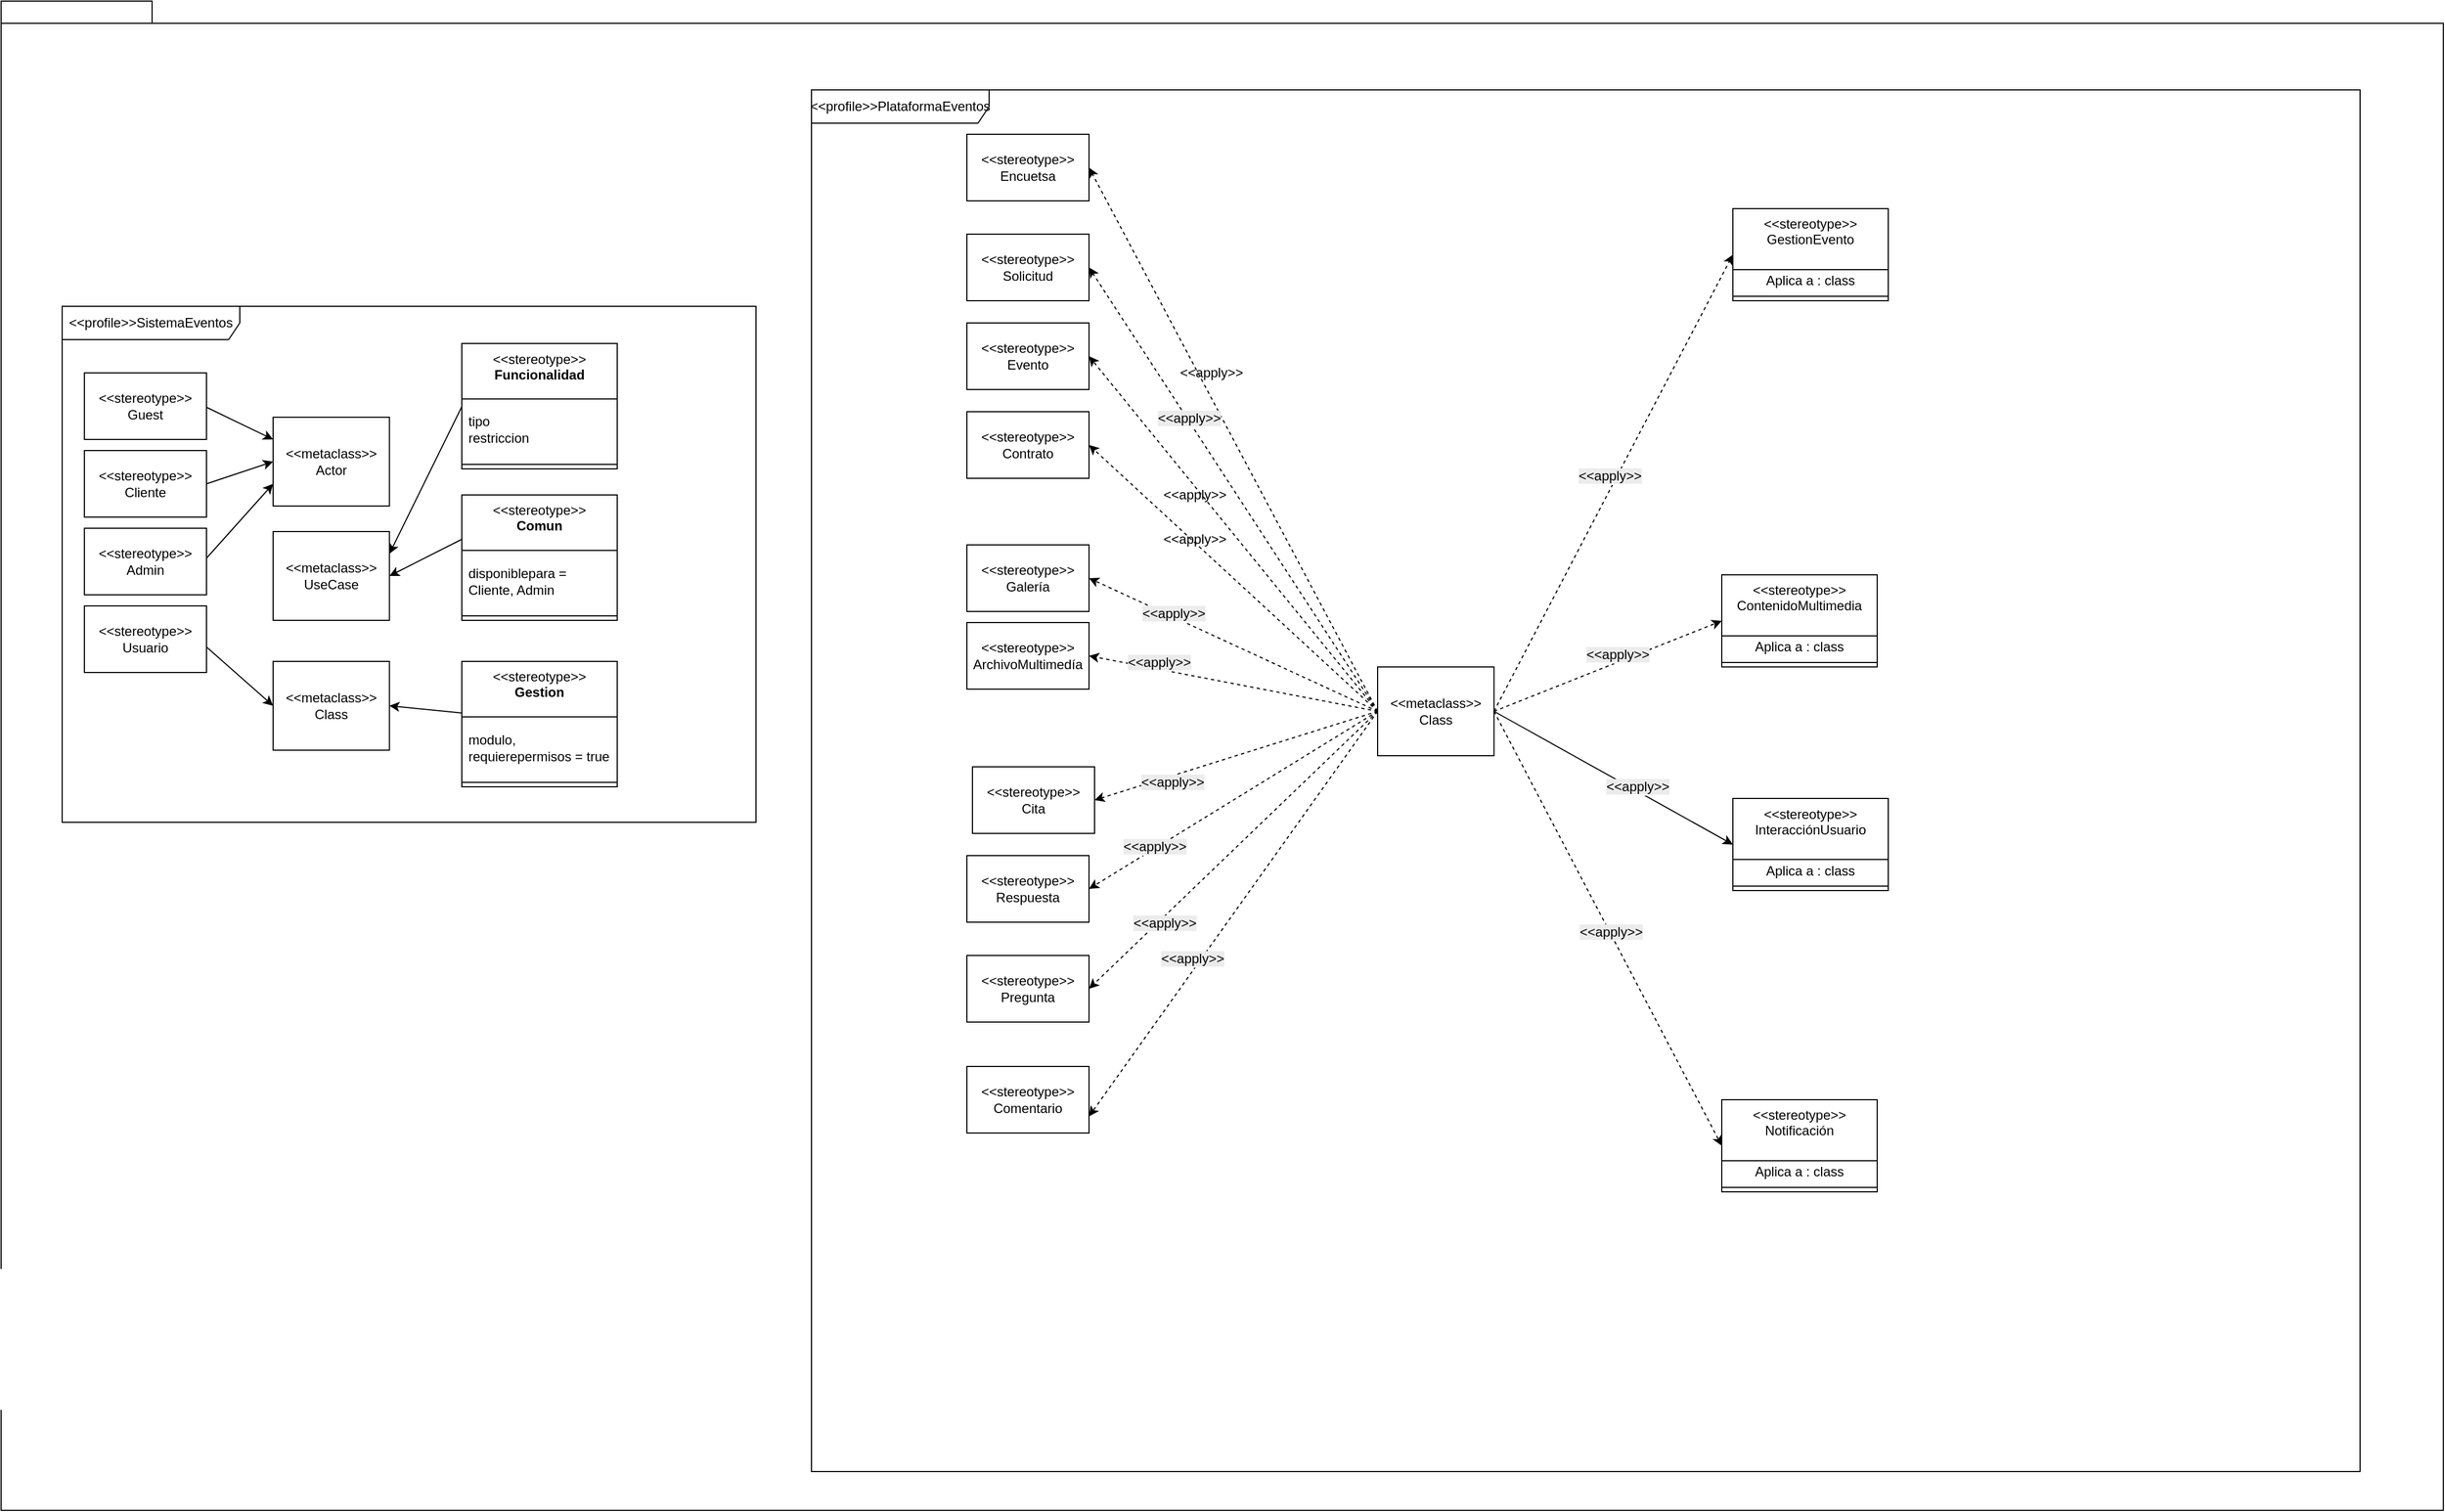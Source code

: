 <mxfile version="28.0.6">
  <diagram name="Page-1" id="srzabb6JrwGZ0LaROR4p">
    <mxGraphModel grid="1" page="0" gridSize="10" guides="1" tooltips="1" connect="1" arrows="1" fold="1" pageScale="1" pageWidth="1169" pageHeight="827" math="0" shadow="0">
      <root>
        <mxCell id="0" />
        <mxCell id="1" parent="0" />
        <mxCell id="8yzNOGZebGLm4kdmdn6U-31" value="" style="shape=folder;tabWidth=80;tabHeight=20;tabPosition=left;html=1;whiteSpace=wrap;align=center;" vertex="1" parent="1">
          <mxGeometry x="1800" y="310" width="2200" height="1360" as="geometry" />
        </mxCell>
        <mxCell id="pgveOLl8lyszOGQv-lTQ-9" value="&amp;lt;&amp;lt;profile&amp;gt;&amp;gt;PlataformaEventos" style="shape=umlFrame;whiteSpace=wrap;html=1;pointerEvents=0;recursiveResize=0;container=1;collapsible=0;width=160;" vertex="1" parent="1">
          <mxGeometry x="2530" y="390" width="1395" height="1245" as="geometry" />
        </mxCell>
        <mxCell id="pgveOLl8lyszOGQv-lTQ-10" value="&amp;lt;&amp;lt;stereotype&amp;gt;&amp;gt;&lt;br&gt;Solicitud" style="shape=rect;html=1;whiteSpace=wrap;align=center;" vertex="1" parent="pgveOLl8lyszOGQv-lTQ-9">
          <mxGeometry x="140" y="130" width="110" height="60" as="geometry" />
        </mxCell>
        <mxCell id="pgveOLl8lyszOGQv-lTQ-11" value="&amp;lt;&amp;lt;stereotype&amp;gt;&amp;gt;&lt;br&gt;Evento" style="shape=rect;html=1;whiteSpace=wrap;align=center;" vertex="1" parent="pgveOLl8lyszOGQv-lTQ-9">
          <mxGeometry x="140" y="210" width="110" height="60" as="geometry" />
        </mxCell>
        <mxCell id="pgveOLl8lyszOGQv-lTQ-12" value="&amp;lt;&amp;lt;stereotype&amp;gt;&amp;gt;&lt;br&gt;Contrato" style="shape=rect;html=1;whiteSpace=wrap;align=center;" vertex="1" parent="pgveOLl8lyszOGQv-lTQ-9">
          <mxGeometry x="140" y="290" width="110" height="60" as="geometry" />
        </mxCell>
        <mxCell id="pgveOLl8lyszOGQv-lTQ-13" value="&amp;lt;&amp;lt;stereotype&amp;gt;&amp;gt;&lt;br&gt;Galería" style="shape=rect;html=1;whiteSpace=wrap;align=center;" vertex="1" parent="pgveOLl8lyszOGQv-lTQ-9">
          <mxGeometry x="140" y="410" width="110" height="60" as="geometry" />
        </mxCell>
        <mxCell id="pgveOLl8lyszOGQv-lTQ-14" value="&amp;lt;&amp;lt;stereotype&amp;gt;&amp;gt;&lt;br&gt;ArchivoMultimedía" style="shape=rect;html=1;whiteSpace=wrap;align=center;" vertex="1" parent="pgveOLl8lyszOGQv-lTQ-9">
          <mxGeometry x="140" y="480" width="110" height="60" as="geometry" />
        </mxCell>
        <mxCell id="pgveOLl8lyszOGQv-lTQ-16" value="&amp;lt;&amp;lt;stereotype&amp;gt;&amp;gt;&lt;br&gt;Cita" style="shape=rect;html=1;whiteSpace=wrap;align=center;" vertex="1" parent="pgveOLl8lyszOGQv-lTQ-9">
          <mxGeometry x="145" y="610" width="110" height="60" as="geometry" />
        </mxCell>
        <mxCell id="pgveOLl8lyszOGQv-lTQ-17" value="&amp;lt;&amp;lt;stereotype&amp;gt;&amp;gt;&lt;br&gt;Pregunta" style="shape=rect;html=1;whiteSpace=wrap;align=center;" vertex="1" parent="pgveOLl8lyszOGQv-lTQ-9">
          <mxGeometry x="140" y="780" width="110" height="60" as="geometry" />
        </mxCell>
        <mxCell id="pgveOLl8lyszOGQv-lTQ-18" value="&amp;lt;&amp;lt;stereotype&amp;gt;&amp;gt;&lt;br&gt;Respuesta" style="shape=rect;html=1;whiteSpace=wrap;align=center;" vertex="1" parent="pgveOLl8lyszOGQv-lTQ-9">
          <mxGeometry x="140" y="690" width="110" height="60" as="geometry" />
        </mxCell>
        <mxCell id="pgveOLl8lyszOGQv-lTQ-21" value="&amp;lt;&amp;lt;stereotype&amp;gt;&amp;gt;&lt;br&gt;Comentario" style="shape=rect;html=1;whiteSpace=wrap;align=center;" vertex="1" parent="pgveOLl8lyszOGQv-lTQ-9">
          <mxGeometry x="140" y="880" width="110" height="60" as="geometry" />
        </mxCell>
        <mxCell id="pgveOLl8lyszOGQv-lTQ-22" style="rounded=0;orthogonalLoop=1;jettySize=auto;html=1;exitX=0;exitY=0.5;exitDx=0;exitDy=0;entryX=1;entryY=0.5;entryDx=0;entryDy=0;dashed=1;" edge="1" parent="pgveOLl8lyszOGQv-lTQ-9" source="pgveOLl8lyszOGQv-lTQ-33" target="pgveOLl8lyszOGQv-lTQ-34">
          <mxGeometry relative="1" as="geometry" />
        </mxCell>
        <mxCell id="pgveOLl8lyszOGQv-lTQ-23" style="rounded=0;orthogonalLoop=1;jettySize=auto;html=1;exitX=0;exitY=0.5;exitDx=0;exitDy=0;entryX=1;entryY=0.5;entryDx=0;entryDy=0;dashed=1;" edge="1" parent="pgveOLl8lyszOGQv-lTQ-9" source="pgveOLl8lyszOGQv-lTQ-33" target="pgveOLl8lyszOGQv-lTQ-10">
          <mxGeometry relative="1" as="geometry" />
        </mxCell>
        <mxCell id="8yzNOGZebGLm4kdmdn6U-27" value="&lt;span style=&quot;font-size: 12px; background-color: rgb(236, 236, 236);&quot;&gt;&amp;lt;&amp;lt;apply&amp;gt;&amp;gt;&lt;/span&gt;" style="edgeLabel;html=1;align=center;verticalAlign=middle;resizable=0;points=[];" connectable="0" vertex="1" parent="pgveOLl8lyszOGQv-lTQ-23">
          <mxGeometry x="0.315" y="-1" relative="1" as="geometry">
            <mxPoint y="-1" as="offset" />
          </mxGeometry>
        </mxCell>
        <mxCell id="pgveOLl8lyszOGQv-lTQ-24" style="rounded=0;orthogonalLoop=1;jettySize=auto;html=1;exitX=0;exitY=0.5;exitDx=0;exitDy=0;entryX=1;entryY=0.5;entryDx=0;entryDy=0;dashed=1;" edge="1" parent="pgveOLl8lyszOGQv-lTQ-9" source="pgveOLl8lyszOGQv-lTQ-33" target="pgveOLl8lyszOGQv-lTQ-11">
          <mxGeometry relative="1" as="geometry" />
        </mxCell>
        <mxCell id="pgveOLl8lyszOGQv-lTQ-25" style="rounded=0;orthogonalLoop=1;jettySize=auto;html=1;exitX=0;exitY=0.5;exitDx=0;exitDy=0;entryX=1;entryY=0.5;entryDx=0;entryDy=0;dashed=1;" edge="1" parent="pgveOLl8lyszOGQv-lTQ-9" source="pgveOLl8lyszOGQv-lTQ-33" target="pgveOLl8lyszOGQv-lTQ-12">
          <mxGeometry relative="1" as="geometry" />
        </mxCell>
        <mxCell id="pgveOLl8lyszOGQv-lTQ-26" style="rounded=0;orthogonalLoop=1;jettySize=auto;html=1;exitX=0;exitY=0.5;exitDx=0;exitDy=0;entryX=1;entryY=0.5;entryDx=0;entryDy=0;dashed=1;" edge="1" parent="pgveOLl8lyszOGQv-lTQ-9" source="pgveOLl8lyszOGQv-lTQ-33" target="pgveOLl8lyszOGQv-lTQ-13">
          <mxGeometry relative="1" as="geometry" />
        </mxCell>
        <mxCell id="8yzNOGZebGLm4kdmdn6U-20" value="&lt;span style=&quot;font-size: 12px; background-color: rgb(236, 236, 236);&quot;&gt;&amp;lt;&amp;lt;apply&amp;gt;&amp;gt;&lt;/span&gt;" style="edgeLabel;html=1;align=center;verticalAlign=middle;resizable=0;points=[];" connectable="0" vertex="1" parent="pgveOLl8lyszOGQv-lTQ-26">
          <mxGeometry x="0.427" y="-3" relative="1" as="geometry">
            <mxPoint as="offset" />
          </mxGeometry>
        </mxCell>
        <mxCell id="pgveOLl8lyszOGQv-lTQ-27" style="rounded=0;orthogonalLoop=1;jettySize=auto;html=1;exitX=0;exitY=0.5;exitDx=0;exitDy=0;entryX=1;entryY=0.5;entryDx=0;entryDy=0;dashed=1;" edge="1" parent="pgveOLl8lyszOGQv-lTQ-9" source="pgveOLl8lyszOGQv-lTQ-33" target="pgveOLl8lyszOGQv-lTQ-14">
          <mxGeometry relative="1" as="geometry" />
        </mxCell>
        <mxCell id="8yzNOGZebGLm4kdmdn6U-21" value="&lt;span style=&quot;font-size: 12px; background-color: rgb(236, 236, 236);&quot;&gt;&amp;lt;&amp;lt;apply&amp;gt;&amp;gt;&lt;/span&gt;" style="edgeLabel;html=1;align=center;verticalAlign=middle;resizable=0;points=[];" connectable="0" vertex="1" parent="pgveOLl8lyszOGQv-lTQ-27">
          <mxGeometry x="0.535" y="-6" relative="1" as="geometry">
            <mxPoint x="1" as="offset" />
          </mxGeometry>
        </mxCell>
        <mxCell id="pgveOLl8lyszOGQv-lTQ-28" style="rounded=0;orthogonalLoop=1;jettySize=auto;html=1;exitX=0;exitY=0.5;exitDx=0;exitDy=0;entryX=1;entryY=0.5;entryDx=0;entryDy=0;dashed=1;" edge="1" parent="pgveOLl8lyszOGQv-lTQ-9" source="pgveOLl8lyszOGQv-lTQ-33" target="pgveOLl8lyszOGQv-lTQ-16">
          <mxGeometry relative="1" as="geometry" />
        </mxCell>
        <mxCell id="8yzNOGZebGLm4kdmdn6U-22" value="&lt;span style=&quot;font-size: 12px; background-color: rgb(236, 236, 236);&quot;&gt;&amp;lt;&amp;lt;apply&amp;gt;&amp;gt;&lt;/span&gt;" style="edgeLabel;html=1;align=center;verticalAlign=middle;resizable=0;points=[];" connectable="0" vertex="1" parent="pgveOLl8lyszOGQv-lTQ-28">
          <mxGeometry x="0.475" y="5" relative="1" as="geometry">
            <mxPoint x="1" as="offset" />
          </mxGeometry>
        </mxCell>
        <mxCell id="pgveOLl8lyszOGQv-lTQ-29" style="rounded=0;orthogonalLoop=1;jettySize=auto;html=1;exitX=0;exitY=0.5;exitDx=0;exitDy=0;entryX=1;entryY=0.5;entryDx=0;entryDy=0;dashed=1;" edge="1" parent="pgveOLl8lyszOGQv-lTQ-9" source="pgveOLl8lyszOGQv-lTQ-33" target="pgveOLl8lyszOGQv-lTQ-18">
          <mxGeometry relative="1" as="geometry" />
        </mxCell>
        <mxCell id="8yzNOGZebGLm4kdmdn6U-23" value="&lt;span style=&quot;font-size: 12px; background-color: rgb(236, 236, 236);&quot;&gt;&amp;lt;&amp;lt;apply&amp;gt;&amp;gt;&lt;/span&gt;" style="edgeLabel;html=1;align=center;verticalAlign=middle;resizable=0;points=[];" connectable="0" vertex="1" parent="pgveOLl8lyszOGQv-lTQ-29">
          <mxGeometry x="0.537" y="-1" relative="1" as="geometry">
            <mxPoint x="-1" as="offset" />
          </mxGeometry>
        </mxCell>
        <mxCell id="pgveOLl8lyszOGQv-lTQ-30" style="rounded=0;orthogonalLoop=1;jettySize=auto;html=1;exitX=0;exitY=0.5;exitDx=0;exitDy=0;entryX=1;entryY=0.5;entryDx=0;entryDy=0;dashed=1;" edge="1" parent="pgveOLl8lyszOGQv-lTQ-9" source="pgveOLl8lyszOGQv-lTQ-33" target="pgveOLl8lyszOGQv-lTQ-17">
          <mxGeometry relative="1" as="geometry" />
        </mxCell>
        <mxCell id="8yzNOGZebGLm4kdmdn6U-24" value="&lt;span style=&quot;font-size: 12px; background-color: rgb(236, 236, 236);&quot;&gt;&amp;lt;&amp;lt;apply&amp;gt;&amp;gt;&lt;/span&gt;" style="edgeLabel;html=1;align=center;verticalAlign=middle;resizable=0;points=[];" connectable="0" vertex="1" parent="pgveOLl8lyszOGQv-lTQ-30">
          <mxGeometry x="0.497" y="3" relative="1" as="geometry">
            <mxPoint y="1" as="offset" />
          </mxGeometry>
        </mxCell>
        <mxCell id="pgveOLl8lyszOGQv-lTQ-32" style="rounded=0;orthogonalLoop=1;jettySize=auto;html=1;exitX=0;exitY=0.5;exitDx=0;exitDy=0;entryX=1;entryY=0.75;entryDx=0;entryDy=0;dashed=1;" edge="1" parent="pgveOLl8lyszOGQv-lTQ-9" source="pgveOLl8lyszOGQv-lTQ-33" target="pgveOLl8lyszOGQv-lTQ-21">
          <mxGeometry relative="1" as="geometry" />
        </mxCell>
        <mxCell id="8yzNOGZebGLm4kdmdn6U-26" value="&lt;span style=&quot;font-size: 12px; background-color: rgb(236, 236, 236);&quot;&gt;&amp;lt;&amp;lt;apply&amp;gt;&amp;gt;&lt;/span&gt;" style="edgeLabel;html=1;align=center;verticalAlign=middle;resizable=0;points=[];" connectable="0" vertex="1" parent="pgveOLl8lyszOGQv-lTQ-32">
          <mxGeometry x="0.249" y="-7" relative="1" as="geometry">
            <mxPoint x="1" y="-1" as="offset" />
          </mxGeometry>
        </mxCell>
        <mxCell id="8yzNOGZebGLm4kdmdn6U-2" style="rounded=0;orthogonalLoop=1;jettySize=auto;html=1;exitX=1;exitY=0.5;exitDx=0;exitDy=0;entryX=0;entryY=0.5;entryDx=0;entryDy=0;dashed=1;" edge="1" parent="pgveOLl8lyszOGQv-lTQ-9" source="pgveOLl8lyszOGQv-lTQ-33" target="pgveOLl8lyszOGQv-lTQ-35">
          <mxGeometry relative="1" as="geometry" />
        </mxCell>
        <mxCell id="8yzNOGZebGLm4kdmdn6U-16" value="&lt;span style=&quot;font-size: 12px; background-color: rgb(236, 236, 236);&quot;&gt;&amp;lt;&amp;lt;apply&amp;gt;&amp;gt;&lt;/span&gt;" style="edgeLabel;html=1;align=center;verticalAlign=middle;resizable=0;points=[];" connectable="0" vertex="1" parent="8yzNOGZebGLm4kdmdn6U-2">
          <mxGeometry x="0.017" y="6" relative="1" as="geometry">
            <mxPoint as="offset" />
          </mxGeometry>
        </mxCell>
        <mxCell id="8yzNOGZebGLm4kdmdn6U-3" style="rounded=0;orthogonalLoop=1;jettySize=auto;html=1;exitX=1;exitY=0.5;exitDx=0;exitDy=0;entryX=0;entryY=0.5;entryDx=0;entryDy=0;dashed=1;" edge="1" parent="pgveOLl8lyszOGQv-lTQ-9" source="pgveOLl8lyszOGQv-lTQ-33" target="pgveOLl8lyszOGQv-lTQ-38">
          <mxGeometry relative="1" as="geometry" />
        </mxCell>
        <mxCell id="8yzNOGZebGLm4kdmdn6U-17" value="&lt;span style=&quot;font-size: 12px; background-color: rgb(236, 236, 236);&quot;&gt;&amp;lt;&amp;lt;apply&amp;gt;&amp;gt;&lt;/span&gt;" style="edgeLabel;html=1;align=center;verticalAlign=middle;resizable=0;points=[];" connectable="0" vertex="1" parent="8yzNOGZebGLm4kdmdn6U-3">
          <mxGeometry x="0.106" y="7" relative="1" as="geometry">
            <mxPoint as="offset" />
          </mxGeometry>
        </mxCell>
        <mxCell id="8yzNOGZebGLm4kdmdn6U-4" style="rounded=0;orthogonalLoop=1;jettySize=auto;html=1;exitX=1;exitY=0.5;exitDx=0;exitDy=0;entryX=0;entryY=0.5;entryDx=0;entryDy=0;" edge="1" parent="pgveOLl8lyszOGQv-lTQ-9" source="pgveOLl8lyszOGQv-lTQ-33" target="pgveOLl8lyszOGQv-lTQ-6">
          <mxGeometry relative="1" as="geometry" />
        </mxCell>
        <mxCell id="8yzNOGZebGLm4kdmdn6U-19" value="&lt;span style=&quot;font-size: 12px; background-color: rgb(236, 236, 236);&quot;&gt;&amp;lt;&amp;lt;apply&amp;gt;&amp;gt;&lt;/span&gt;" style="edgeLabel;html=1;align=center;verticalAlign=middle;resizable=0;points=[];" connectable="0" vertex="1" parent="8yzNOGZebGLm4kdmdn6U-4">
          <mxGeometry x="0.182" y="3" relative="1" as="geometry">
            <mxPoint as="offset" />
          </mxGeometry>
        </mxCell>
        <mxCell id="8yzNOGZebGLm4kdmdn6U-5" style="rounded=0;orthogonalLoop=1;jettySize=auto;html=1;exitX=1;exitY=0.5;exitDx=0;exitDy=0;entryX=0;entryY=0.5;entryDx=0;entryDy=0;dashed=1;" edge="1" parent="pgveOLl8lyszOGQv-lTQ-9" source="pgveOLl8lyszOGQv-lTQ-33" target="gjkLMIGGu2WaTFzSfw1N-93">
          <mxGeometry relative="1" as="geometry" />
        </mxCell>
        <mxCell id="8yzNOGZebGLm4kdmdn6U-18" value="&lt;span style=&quot;font-size: 12px; background-color: rgb(236, 236, 236);&quot;&gt;&amp;lt;&amp;lt;apply&amp;gt;&amp;gt;&lt;/span&gt;" style="edgeLabel;html=1;align=center;verticalAlign=middle;resizable=0;points=[];" connectable="0" vertex="1" parent="8yzNOGZebGLm4kdmdn6U-5">
          <mxGeometry x="0.018" y="1" relative="1" as="geometry">
            <mxPoint as="offset" />
          </mxGeometry>
        </mxCell>
        <mxCell id="pgveOLl8lyszOGQv-lTQ-41" value="&amp;lt;&amp;lt;apply&amp;gt;&amp;gt;" style="text;html=1;align=center;verticalAlign=middle;resizable=0;points=[];autosize=1;strokeColor=none;fillColor=none;" vertex="1" parent="pgveOLl8lyszOGQv-lTQ-9">
          <mxGeometry x="320" y="240" width="80" height="30" as="geometry" />
        </mxCell>
        <mxCell id="pgveOLl8lyszOGQv-lTQ-34" value="&amp;lt;&amp;lt;stereotype&amp;gt;&amp;gt;&lt;br&gt;Encuetsa" style="shape=rect;html=1;whiteSpace=wrap;align=center;" vertex="1" parent="pgveOLl8lyszOGQv-lTQ-9">
          <mxGeometry x="140" y="40" width="110" height="60" as="geometry" />
        </mxCell>
        <mxCell id="pgveOLl8lyszOGQv-lTQ-35" value="&amp;lt;&amp;lt;stereotype&amp;gt;&amp;gt;&lt;br&gt;GestionEvento" style="swimlane;fontStyle=0;align=center;verticalAlign=top;childLayout=stackLayout;horizontal=1;startSize=55;horizontalStack=0;resizeParent=1;resizeParentMax=0;resizeLast=0;collapsible=0;marginBottom=0;html=1;whiteSpace=wrap;" vertex="1" parent="pgveOLl8lyszOGQv-lTQ-9">
          <mxGeometry x="830" y="107" width="140" height="83" as="geometry" />
        </mxCell>
        <mxCell id="pgveOLl8lyszOGQv-lTQ-36" value="Aplica a : class" style="text;html=1;strokeColor=none;fillColor=none;align=center;verticalAlign=middle;spacingLeft=4;spacingRight=4;overflow=hidden;rotatable=0;points=[[0,0.5],[1,0.5]];portConstraint=eastwest;whiteSpace=wrap;" vertex="1" parent="pgveOLl8lyszOGQv-lTQ-35">
          <mxGeometry y="55" width="140" height="20" as="geometry" />
        </mxCell>
        <mxCell id="pgveOLl8lyszOGQv-lTQ-37" value="" style="line;strokeWidth=1;fillColor=none;align=left;verticalAlign=middle;spacingTop=-1;spacingLeft=3;spacingRight=3;rotatable=0;labelPosition=right;points=[];portConstraint=eastwest;" vertex="1" parent="pgveOLl8lyszOGQv-lTQ-35">
          <mxGeometry y="75" width="140" height="8" as="geometry" />
        </mxCell>
        <mxCell id="pgveOLl8lyszOGQv-lTQ-38" value="&amp;lt;&amp;lt;stereotype&amp;gt;&amp;gt;&lt;br&gt;ContenidoMultimedia" style="swimlane;fontStyle=0;align=center;verticalAlign=top;childLayout=stackLayout;horizontal=1;startSize=55;horizontalStack=0;resizeParent=1;resizeParentMax=0;resizeLast=0;collapsible=0;marginBottom=0;html=1;whiteSpace=wrap;" vertex="1" parent="pgveOLl8lyszOGQv-lTQ-9">
          <mxGeometry x="820" y="437" width="140" height="83" as="geometry" />
        </mxCell>
        <mxCell id="pgveOLl8lyszOGQv-lTQ-39" value="Aplica a : class" style="text;html=1;strokeColor=none;fillColor=none;align=center;verticalAlign=middle;spacingLeft=4;spacingRight=4;overflow=hidden;rotatable=0;points=[[0,0.5],[1,0.5]];portConstraint=eastwest;whiteSpace=wrap;" vertex="1" parent="pgveOLl8lyszOGQv-lTQ-38">
          <mxGeometry y="55" width="140" height="20" as="geometry" />
        </mxCell>
        <mxCell id="pgveOLl8lyszOGQv-lTQ-40" value="" style="line;strokeWidth=1;fillColor=none;align=left;verticalAlign=middle;spacingTop=-1;spacingLeft=3;spacingRight=3;rotatable=0;labelPosition=right;points=[];portConstraint=eastwest;" vertex="1" parent="pgveOLl8lyszOGQv-lTQ-38">
          <mxGeometry y="75" width="140" height="8" as="geometry" />
        </mxCell>
        <mxCell id="pgveOLl8lyszOGQv-lTQ-6" value="&amp;lt;&amp;lt;stereotype&amp;gt;&amp;gt;&lt;br&gt;InteracciónUsuario" style="swimlane;fontStyle=0;align=center;verticalAlign=top;childLayout=stackLayout;horizontal=1;startSize=55;horizontalStack=0;resizeParent=1;resizeParentMax=0;resizeLast=0;collapsible=0;marginBottom=0;html=1;whiteSpace=wrap;" vertex="1" parent="pgveOLl8lyszOGQv-lTQ-9">
          <mxGeometry x="830" y="638.5" width="140" height="83" as="geometry" />
        </mxCell>
        <mxCell id="pgveOLl8lyszOGQv-lTQ-7" value="Aplica a : class" style="text;html=1;strokeColor=none;fillColor=none;align=center;verticalAlign=middle;spacingLeft=4;spacingRight=4;overflow=hidden;rotatable=0;points=[[0,0.5],[1,0.5]];portConstraint=eastwest;whiteSpace=wrap;" vertex="1" parent="pgveOLl8lyszOGQv-lTQ-6">
          <mxGeometry y="55" width="140" height="20" as="geometry" />
        </mxCell>
        <mxCell id="pgveOLl8lyszOGQv-lTQ-8" value="" style="line;strokeWidth=1;fillColor=none;align=left;verticalAlign=middle;spacingTop=-1;spacingLeft=3;spacingRight=3;rotatable=0;labelPosition=right;points=[];portConstraint=eastwest;" vertex="1" parent="pgveOLl8lyszOGQv-lTQ-6">
          <mxGeometry y="75" width="140" height="8" as="geometry" />
        </mxCell>
        <mxCell id="gjkLMIGGu2WaTFzSfw1N-93" value="&amp;lt;&amp;lt;stereotype&amp;gt;&amp;gt;&lt;br&gt;Notificación" style="swimlane;fontStyle=0;align=center;verticalAlign=top;childLayout=stackLayout;horizontal=1;startSize=55;horizontalStack=0;resizeParent=1;resizeParentMax=0;resizeLast=0;collapsible=0;marginBottom=0;html=1;whiteSpace=wrap;" vertex="1" parent="pgveOLl8lyszOGQv-lTQ-9">
          <mxGeometry x="820" y="910" width="140" height="83" as="geometry" />
        </mxCell>
        <mxCell id="gjkLMIGGu2WaTFzSfw1N-94" value="Aplica a : class" style="text;html=1;strokeColor=none;fillColor=none;align=center;verticalAlign=middle;spacingLeft=4;spacingRight=4;overflow=hidden;rotatable=0;points=[[0,0.5],[1,0.5]];portConstraint=eastwest;whiteSpace=wrap;" vertex="1" parent="gjkLMIGGu2WaTFzSfw1N-93">
          <mxGeometry y="55" width="140" height="20" as="geometry" />
        </mxCell>
        <mxCell id="gjkLMIGGu2WaTFzSfw1N-98" value="" style="line;strokeWidth=1;fillColor=none;align=left;verticalAlign=middle;spacingTop=-1;spacingLeft=3;spacingRight=3;rotatable=0;labelPosition=right;points=[];portConstraint=eastwest;" vertex="1" parent="gjkLMIGGu2WaTFzSfw1N-93">
          <mxGeometry y="75" width="140" height="8" as="geometry" />
        </mxCell>
        <mxCell id="pgveOLl8lyszOGQv-lTQ-33" value="&amp;lt;&amp;lt;metaclass&amp;gt;&amp;gt;&lt;br&gt;Class" style="shape=rect;html=1;whiteSpace=wrap;align=center;" vertex="1" parent="pgveOLl8lyszOGQv-lTQ-9">
          <mxGeometry x="510" y="520" width="104.813" height="80" as="geometry" />
        </mxCell>
        <mxCell id="8yzNOGZebGLm4kdmdn6U-7" value="&amp;lt;&amp;lt;apply&amp;gt;&amp;gt;" style="text;html=1;align=center;verticalAlign=middle;resizable=0;points=[];autosize=1;strokeColor=none;fillColor=none;" vertex="1" parent="pgveOLl8lyszOGQv-lTQ-9">
          <mxGeometry x="305" y="390" width="80" height="30" as="geometry" />
        </mxCell>
        <mxCell id="8yzNOGZebGLm4kdmdn6U-10" value="&amp;lt;&amp;lt;apply&amp;gt;&amp;gt;" style="text;html=1;align=center;verticalAlign=middle;resizable=0;points=[];autosize=1;strokeColor=none;fillColor=none;" vertex="1" parent="pgveOLl8lyszOGQv-lTQ-9">
          <mxGeometry x="305" y="350" width="80" height="30" as="geometry" />
        </mxCell>
        <mxCell id="gjkLMIGGu2WaTFzSfw1N-7" value="&amp;lt;&amp;lt;profile&amp;gt;&amp;gt;SistemaEventos" style="shape=umlFrame;whiteSpace=wrap;html=1;pointerEvents=0;recursiveResize=0;container=1;collapsible=0;width=160;" vertex="1" parent="pgveOLl8lyszOGQv-lTQ-9">
          <mxGeometry x="-675" y="195" width="625" height="465" as="geometry" />
        </mxCell>
        <mxCell id="gjkLMIGGu2WaTFzSfw1N-13" value="&amp;lt;&amp;lt;stereotype&amp;gt;&amp;gt;&lt;br&gt;Usuario" style="shape=rect;html=1;whiteSpace=wrap;align=center;" vertex="1" parent="gjkLMIGGu2WaTFzSfw1N-7">
          <mxGeometry x="20" y="270" width="110" height="60" as="geometry" />
        </mxCell>
        <mxCell id="gjkLMIGGu2WaTFzSfw1N-14" value="&amp;lt;&amp;lt;stereotype&amp;gt;&amp;gt;&lt;br&gt;&lt;b&gt;Funcionalidad&lt;/b&gt;" style="swimlane;fontStyle=0;align=center;verticalAlign=top;childLayout=stackLayout;horizontal=1;startSize=50;horizontalStack=0;resizeParent=1;resizeParentMax=0;resizeLast=0;collapsible=0;marginBottom=0;html=1;whiteSpace=wrap;" vertex="1" parent="gjkLMIGGu2WaTFzSfw1N-7">
          <mxGeometry x="360" y="33.5" width="140" height="113" as="geometry" />
        </mxCell>
        <mxCell id="gjkLMIGGu2WaTFzSfw1N-16" value="tipo&lt;br&gt;restriccion" style="text;html=1;strokeColor=none;fillColor=none;align=left;verticalAlign=middle;spacingLeft=4;spacingRight=4;overflow=hidden;rotatable=0;points=[[0,0.5],[1,0.5]];portConstraint=eastwest;whiteSpace=wrap;" vertex="1" parent="gjkLMIGGu2WaTFzSfw1N-14">
          <mxGeometry y="50" width="140" height="55" as="geometry" />
        </mxCell>
        <mxCell id="gjkLMIGGu2WaTFzSfw1N-19" value="" style="line;strokeWidth=1;fillColor=none;align=left;verticalAlign=middle;spacingTop=-1;spacingLeft=3;spacingRight=3;rotatable=0;labelPosition=right;points=[];portConstraint=eastwest;" vertex="1" parent="gjkLMIGGu2WaTFzSfw1N-14">
          <mxGeometry y="105" width="140" height="8" as="geometry" />
        </mxCell>
        <mxCell id="gjkLMIGGu2WaTFzSfw1N-22" value="&amp;lt;&amp;lt;stereotype&amp;gt;&amp;gt;&lt;br&gt;Guest" style="shape=rect;html=1;whiteSpace=wrap;align=center;" vertex="1" parent="gjkLMIGGu2WaTFzSfw1N-7">
          <mxGeometry x="20" y="60" width="110" height="60" as="geometry" />
        </mxCell>
        <mxCell id="gjkLMIGGu2WaTFzSfw1N-23" value="&amp;lt;&amp;lt;stereotype&amp;gt;&amp;gt;&lt;br&gt;Cliente" style="shape=rect;html=1;whiteSpace=wrap;align=center;" vertex="1" parent="gjkLMIGGu2WaTFzSfw1N-7">
          <mxGeometry x="20" y="130" width="110" height="60" as="geometry" />
        </mxCell>
        <mxCell id="gjkLMIGGu2WaTFzSfw1N-24" value="&amp;lt;&amp;lt;stereotype&amp;gt;&amp;gt;&lt;br&gt;Admin" style="shape=rect;html=1;whiteSpace=wrap;align=center;" vertex="1" parent="gjkLMIGGu2WaTFzSfw1N-7">
          <mxGeometry x="20.0" y="200" width="110" height="60" as="geometry" />
        </mxCell>
        <mxCell id="gjkLMIGGu2WaTFzSfw1N-9" value="&amp;lt;&amp;lt;metaclass&amp;gt;&amp;gt;&lt;br&gt;UseCase" style="shape=rect;html=1;whiteSpace=wrap;align=center;" vertex="1" parent="gjkLMIGGu2WaTFzSfw1N-7">
          <mxGeometry x="190" y="203" width="104.813" height="80" as="geometry" />
        </mxCell>
        <mxCell id="gjkLMIGGu2WaTFzSfw1N-12" value="&amp;lt;&amp;lt;metaclass&amp;gt;&amp;gt;&lt;br&gt;Actor" style="shape=rect;html=1;whiteSpace=wrap;align=center;" vertex="1" parent="gjkLMIGGu2WaTFzSfw1N-7">
          <mxGeometry x="190" y="100" width="104.813" height="80" as="geometry" />
        </mxCell>
        <mxCell id="gjkLMIGGu2WaTFzSfw1N-37" value="&amp;lt;&amp;lt;stereotype&amp;gt;&amp;gt;&lt;br&gt;&lt;b&gt;Comun&lt;/b&gt;" style="swimlane;fontStyle=0;align=center;verticalAlign=top;childLayout=stackLayout;horizontal=1;startSize=50;horizontalStack=0;resizeParent=1;resizeParentMax=0;resizeLast=0;collapsible=0;marginBottom=0;html=1;whiteSpace=wrap;" vertex="1" parent="gjkLMIGGu2WaTFzSfw1N-7">
          <mxGeometry x="360" y="170" width="140" height="113" as="geometry" />
        </mxCell>
        <mxCell id="gjkLMIGGu2WaTFzSfw1N-38" value="disponiblepara = Cliente, Admin&amp;nbsp;" style="text;html=1;strokeColor=none;fillColor=none;align=left;verticalAlign=middle;spacingLeft=4;spacingRight=4;overflow=hidden;rotatable=0;points=[[0,0.5],[1,0.5]];portConstraint=eastwest;whiteSpace=wrap;" vertex="1" parent="gjkLMIGGu2WaTFzSfw1N-37">
          <mxGeometry y="50" width="140" height="55" as="geometry" />
        </mxCell>
        <mxCell id="gjkLMIGGu2WaTFzSfw1N-39" value="" style="line;strokeWidth=1;fillColor=none;align=left;verticalAlign=middle;spacingTop=-1;spacingLeft=3;spacingRight=3;rotatable=0;labelPosition=right;points=[];portConstraint=eastwest;" vertex="1" parent="gjkLMIGGu2WaTFzSfw1N-37">
          <mxGeometry y="105" width="140" height="8" as="geometry" />
        </mxCell>
        <mxCell id="-F7DVWzlhFf9bEwyfTAT-7" value="" style="endArrow=classic;html=1;rounded=0;entryX=0;entryY=0.5;entryDx=0;entryDy=0;exitX=1;exitY=0.5;exitDx=0;exitDy=0;" edge="1" parent="gjkLMIGGu2WaTFzSfw1N-7" source="gjkLMIGGu2WaTFzSfw1N-23" target="gjkLMIGGu2WaTFzSfw1N-12">
          <mxGeometry width="50" height="50" relative="1" as="geometry">
            <mxPoint x="140" y="180" as="sourcePoint" />
            <mxPoint x="190" y="130" as="targetPoint" />
          </mxGeometry>
        </mxCell>
        <mxCell id="-F7DVWzlhFf9bEwyfTAT-9" value="" style="endArrow=classic;html=1;rounded=0;entryX=0;entryY=0.25;entryDx=0;entryDy=0;" edge="1" parent="gjkLMIGGu2WaTFzSfw1N-7" target="gjkLMIGGu2WaTFzSfw1N-12">
          <mxGeometry width="50" height="50" relative="1" as="geometry">
            <mxPoint x="130" y="91" as="sourcePoint" />
            <mxPoint x="210" y="50" as="targetPoint" />
          </mxGeometry>
        </mxCell>
        <mxCell id="-F7DVWzlhFf9bEwyfTAT-11" value="" style="endArrow=classic;html=1;rounded=0;entryX=0;entryY=0.75;entryDx=0;entryDy=0;" edge="1" parent="gjkLMIGGu2WaTFzSfw1N-7" target="gjkLMIGGu2WaTFzSfw1N-12">
          <mxGeometry width="50" height="50" relative="1" as="geometry">
            <mxPoint x="130" y="227" as="sourcePoint" />
            <mxPoint x="210" y="186" as="targetPoint" />
          </mxGeometry>
        </mxCell>
        <mxCell id="-F7DVWzlhFf9bEwyfTAT-12" value="" style="endArrow=classic;html=1;rounded=0;entryX=1;entryY=0.25;entryDx=0;entryDy=0;" edge="1" parent="gjkLMIGGu2WaTFzSfw1N-7" target="gjkLMIGGu2WaTFzSfw1N-9">
          <mxGeometry width="50" height="50" relative="1" as="geometry">
            <mxPoint x="360" y="90.5" as="sourcePoint" />
            <mxPoint x="210" y="33.5" as="targetPoint" />
          </mxGeometry>
        </mxCell>
        <mxCell id="-F7DVWzlhFf9bEwyfTAT-15" value="" style="endArrow=classic;html=1;rounded=0;entryX=1;entryY=0.5;entryDx=0;entryDy=0;" edge="1" parent="gjkLMIGGu2WaTFzSfw1N-7" target="gjkLMIGGu2WaTFzSfw1N-9">
          <mxGeometry width="50" height="50" relative="1" as="geometry">
            <mxPoint x="360" y="210" as="sourcePoint" />
            <mxPoint x="295" y="339.5" as="targetPoint" />
          </mxGeometry>
        </mxCell>
        <mxCell id="gjkLMIGGu2WaTFzSfw1N-11" value="&amp;lt;&amp;lt;metaclass&amp;gt;&amp;gt;&lt;br&gt;Class" style="shape=rect;html=1;whiteSpace=wrap;align=center;" vertex="1" parent="gjkLMIGGu2WaTFzSfw1N-7">
          <mxGeometry x="190" y="320" width="104.813" height="80" as="geometry" />
        </mxCell>
        <mxCell id="gjkLMIGGu2WaTFzSfw1N-40" value="&amp;lt;&amp;lt;stereotype&amp;gt;&amp;gt;&lt;br&gt;&lt;b&gt;Gestion&lt;/b&gt;" style="swimlane;fontStyle=0;align=center;verticalAlign=top;childLayout=stackLayout;horizontal=1;startSize=50;horizontalStack=0;resizeParent=1;resizeParentMax=0;resizeLast=0;collapsible=0;marginBottom=0;html=1;whiteSpace=wrap;" vertex="1" parent="gjkLMIGGu2WaTFzSfw1N-7">
          <mxGeometry x="360" y="320" width="140" height="113" as="geometry" />
        </mxCell>
        <mxCell id="gjkLMIGGu2WaTFzSfw1N-41" value="modulo, requierepermisos = true" style="text;html=1;strokeColor=none;fillColor=none;align=left;verticalAlign=middle;spacingLeft=4;spacingRight=4;overflow=hidden;rotatable=0;points=[[0,0.5],[1,0.5]];portConstraint=eastwest;whiteSpace=wrap;" vertex="1" parent="gjkLMIGGu2WaTFzSfw1N-40">
          <mxGeometry y="50" width="140" height="55" as="geometry" />
        </mxCell>
        <mxCell id="gjkLMIGGu2WaTFzSfw1N-42" value="" style="line;strokeWidth=1;fillColor=none;align=left;verticalAlign=middle;spacingTop=-1;spacingLeft=3;spacingRight=3;rotatable=0;labelPosition=right;points=[];portConstraint=eastwest;" vertex="1" parent="gjkLMIGGu2WaTFzSfw1N-40">
          <mxGeometry y="105" width="140" height="8" as="geometry" />
        </mxCell>
        <mxCell id="-F7DVWzlhFf9bEwyfTAT-16" value="" style="endArrow=classic;html=1;rounded=0;entryX=1;entryY=0.5;entryDx=0;entryDy=0;" edge="1" parent="gjkLMIGGu2WaTFzSfw1N-7" target="gjkLMIGGu2WaTFzSfw1N-11">
          <mxGeometry width="50" height="50" relative="1" as="geometry">
            <mxPoint x="360" y="366.5" as="sourcePoint" />
            <mxPoint x="285" y="386.5" as="targetPoint" />
          </mxGeometry>
        </mxCell>
        <mxCell id="-F7DVWzlhFf9bEwyfTAT-18" value="" style="endArrow=classic;html=1;rounded=0;entryX=0;entryY=0.5;entryDx=0;entryDy=0;" edge="1" parent="gjkLMIGGu2WaTFzSfw1N-7" target="gjkLMIGGu2WaTFzSfw1N-11">
          <mxGeometry width="50" height="50" relative="1" as="geometry">
            <mxPoint x="130" y="307" as="sourcePoint" />
            <mxPoint x="190" y="240" as="targetPoint" />
          </mxGeometry>
        </mxCell>
      </root>
    </mxGraphModel>
  </diagram>
</mxfile>
